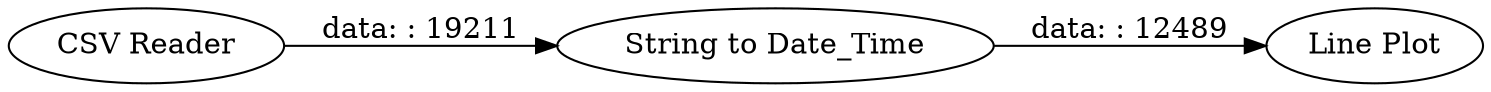 digraph {
	"-177087790021567377_1" [label="CSV Reader"]
	"-177087790021567377_3" [label="String to Date_Time"]
	"-177087790021567377_2" [label="Line Plot"]
	"-177087790021567377_3" -> "-177087790021567377_2" [label="data: : 12489"]
	"-177087790021567377_1" -> "-177087790021567377_3" [label="data: : 19211"]
	rankdir=LR
}
